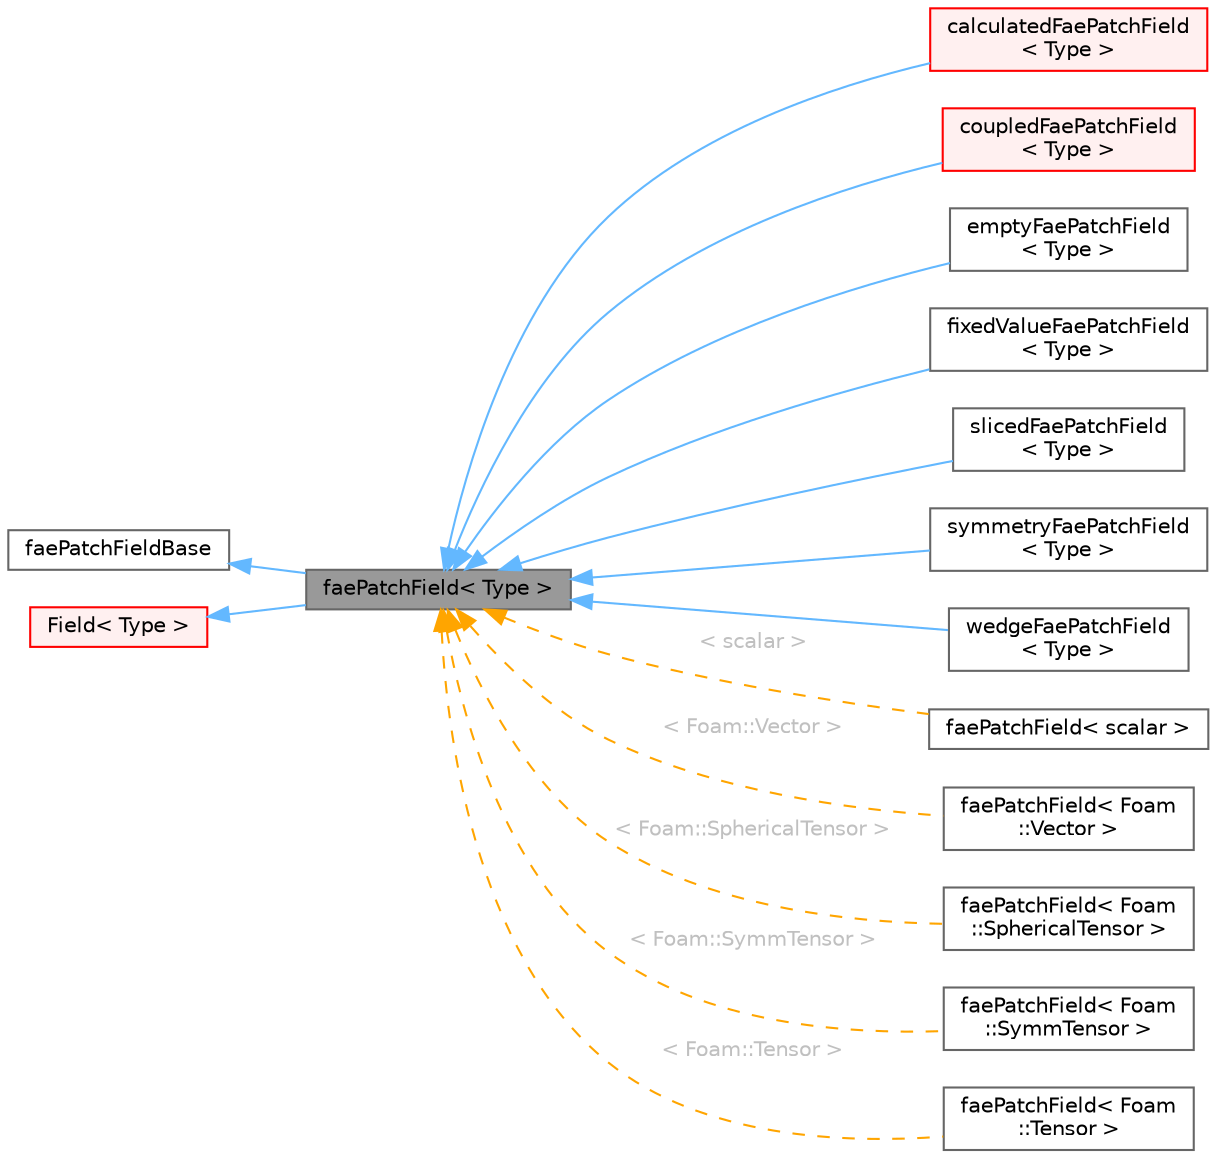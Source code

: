 digraph "faePatchField&lt; Type &gt;"
{
 // LATEX_PDF_SIZE
  bgcolor="transparent";
  edge [fontname=Helvetica,fontsize=10,labelfontname=Helvetica,labelfontsize=10];
  node [fontname=Helvetica,fontsize=10,shape=box,height=0.2,width=0.4];
  rankdir="LR";
  Node1 [id="Node000001",label="faePatchField\< Type \>",height=0.2,width=0.4,color="gray40", fillcolor="grey60", style="filled", fontcolor="black",tooltip="faePatchField<Type> abstract base class. This class gives a fat-interface to all derived classes cove..."];
  Node2 -> Node1 [id="edge1_Node000001_Node000002",dir="back",color="steelblue1",style="solid",tooltip=" "];
  Node2 [id="Node000002",label="faePatchFieldBase",height=0.2,width=0.4,color="gray40", fillcolor="white", style="filled",URL="$classFoam_1_1faePatchFieldBase.html",tooltip=" "];
  Node3 -> Node1 [id="edge2_Node000001_Node000003",dir="back",color="steelblue1",style="solid",tooltip=" "];
  Node3 [id="Node000003",label="Field\< Type \>",height=0.2,width=0.4,color="red", fillcolor="#FFF0F0", style="filled",URL="$classFoam_1_1Field.html",tooltip="Generic templated field type."];
  Node1 -> Node10 [id="edge3_Node000001_Node000010",dir="back",color="steelblue1",style="solid",tooltip=" "];
  Node10 [id="Node000010",label="calculatedFaePatchField\l\< Type \>",height=0.2,width=0.4,color="red", fillcolor="#FFF0F0", style="filled",URL="$classFoam_1_1calculatedFaePatchField.html",tooltip="Author Zeljko Tukovic, FMENA Hrvoje Jasak, Wikki Ltd."];
  Node1 -> Node12 [id="edge4_Node000001_Node000012",dir="back",color="steelblue1",style="solid",tooltip=" "];
  Node12 [id="Node000012",label="coupledFaePatchField\l\< Type \>",height=0.2,width=0.4,color="red", fillcolor="#FFF0F0", style="filled",URL="$classFoam_1_1coupledFaePatchField.html",tooltip="Author Zeljko Tukovic, FMENA Hrvoje Jasak, Wikki Ltd."];
  Node1 -> Node15 [id="edge5_Node000001_Node000015",dir="back",color="steelblue1",style="solid",tooltip=" "];
  Node15 [id="Node000015",label="emptyFaePatchField\l\< Type \>",height=0.2,width=0.4,color="gray40", fillcolor="white", style="filled",URL="$classFoam_1_1emptyFaePatchField.html",tooltip="Author Zeljko Tukovic, FMENA Hrvoje Jasak, Wikki Ltd."];
  Node1 -> Node16 [id="edge6_Node000001_Node000016",dir="back",color="steelblue1",style="solid",tooltip=" "];
  Node16 [id="Node000016",label="fixedValueFaePatchField\l\< Type \>",height=0.2,width=0.4,color="gray40", fillcolor="white", style="filled",URL="$classFoam_1_1fixedValueFaePatchField.html",tooltip="Author Zeljko Tukovic, FMENA Hrvoje Jasak, Wikki Ltd."];
  Node1 -> Node17 [id="edge7_Node000001_Node000017",dir="back",color="steelblue1",style="solid",tooltip=" "];
  Node17 [id="Node000017",label="slicedFaePatchField\l\< Type \>",height=0.2,width=0.4,color="gray40", fillcolor="white", style="filled",URL="$classFoam_1_1slicedFaePatchField.html",tooltip="Specialization of faePatchField which creates the underlying faePatchField as a slice of the given co..."];
  Node1 -> Node18 [id="edge8_Node000001_Node000018",dir="back",color="steelblue1",style="solid",tooltip=" "];
  Node18 [id="Node000018",label="symmetryFaePatchField\l\< Type \>",height=0.2,width=0.4,color="gray40", fillcolor="white", style="filled",URL="$classFoam_1_1symmetryFaePatchField.html",tooltip="Foam::symmetryFaePatchField."];
  Node1 -> Node19 [id="edge9_Node000001_Node000019",dir="back",color="steelblue1",style="solid",tooltip=" "];
  Node19 [id="Node000019",label="wedgeFaePatchField\l\< Type \>",height=0.2,width=0.4,color="gray40", fillcolor="white", style="filled",URL="$classFoam_1_1wedgeFaePatchField.html",tooltip="Author Zeljko Tukovic, FMENA Hrvoje Jasak, Wikki Ltd."];
  Node1 -> Node20 [id="edge10_Node000001_Node000020",dir="back",color="orange",style="dashed",tooltip=" ",label=" \< scalar \>",fontcolor="grey" ];
  Node20 [id="Node000020",label="faePatchField\< scalar \>",height=0.2,width=0.4,color="gray40", fillcolor="white", style="filled",URL="$classFoam_1_1faePatchField.html",tooltip=" "];
  Node1 -> Node21 [id="edge11_Node000001_Node000021",dir="back",color="orange",style="dashed",tooltip=" ",label=" \< Foam::Vector \>",fontcolor="grey" ];
  Node21 [id="Node000021",label="faePatchField\< Foam\l::Vector \>",height=0.2,width=0.4,color="gray40", fillcolor="white", style="filled",URL="$classFoam_1_1faePatchField.html",tooltip=" "];
  Node1 -> Node22 [id="edge12_Node000001_Node000022",dir="back",color="orange",style="dashed",tooltip=" ",label=" \< Foam::SphericalTensor \>",fontcolor="grey" ];
  Node22 [id="Node000022",label="faePatchField\< Foam\l::SphericalTensor \>",height=0.2,width=0.4,color="gray40", fillcolor="white", style="filled",URL="$classFoam_1_1faePatchField.html",tooltip=" "];
  Node1 -> Node23 [id="edge13_Node000001_Node000023",dir="back",color="orange",style="dashed",tooltip=" ",label=" \< Foam::SymmTensor \>",fontcolor="grey" ];
  Node23 [id="Node000023",label="faePatchField\< Foam\l::SymmTensor \>",height=0.2,width=0.4,color="gray40", fillcolor="white", style="filled",URL="$classFoam_1_1faePatchField.html",tooltip=" "];
  Node1 -> Node24 [id="edge14_Node000001_Node000024",dir="back",color="orange",style="dashed",tooltip=" ",label=" \< Foam::Tensor \>",fontcolor="grey" ];
  Node24 [id="Node000024",label="faePatchField\< Foam\l::Tensor \>",height=0.2,width=0.4,color="gray40", fillcolor="white", style="filled",URL="$classFoam_1_1faePatchField.html",tooltip=" "];
}
